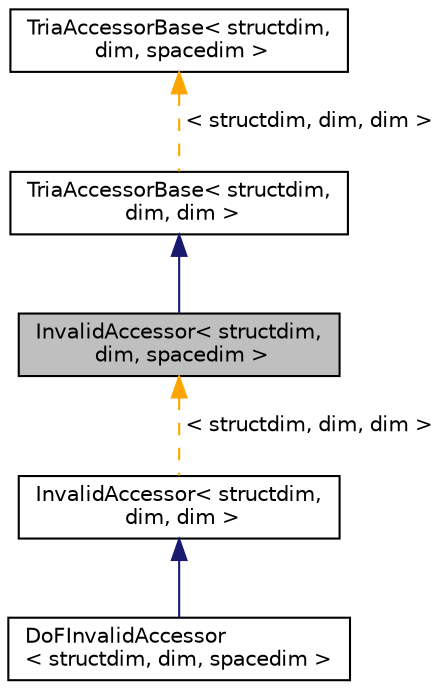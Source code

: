 digraph "InvalidAccessor&lt; structdim, dim, spacedim &gt;"
{
 // LATEX_PDF_SIZE
  edge [fontname="Helvetica",fontsize="10",labelfontname="Helvetica",labelfontsize="10"];
  node [fontname="Helvetica",fontsize="10",shape=record];
  Node1 [label="InvalidAccessor\< structdim,\l dim, spacedim \>",height=0.2,width=0.4,color="black", fillcolor="grey75", style="filled", fontcolor="black",tooltip=" "];
  Node2 -> Node1 [dir="back",color="midnightblue",fontsize="10",style="solid",fontname="Helvetica"];
  Node2 [label="TriaAccessorBase\< structdim,\l dim, dim \>",height=0.2,width=0.4,color="black", fillcolor="white", style="filled",URL="$classTriaAccessorBase.html",tooltip=" "];
  Node3 -> Node2 [dir="back",color="orange",fontsize="10",style="dashed",label=" \< structdim, dim, dim \>" ,fontname="Helvetica"];
  Node3 [label="TriaAccessorBase\< structdim,\l dim, spacedim \>",height=0.2,width=0.4,color="black", fillcolor="white", style="filled",URL="$classTriaAccessorBase.html",tooltip=" "];
  Node1 -> Node4 [dir="back",color="orange",fontsize="10",style="dashed",label=" \< structdim, dim, dim \>" ,fontname="Helvetica"];
  Node4 [label="InvalidAccessor\< structdim,\l dim, dim \>",height=0.2,width=0.4,color="black", fillcolor="white", style="filled",URL="$classInvalidAccessor.html",tooltip=" "];
  Node4 -> Node5 [dir="back",color="midnightblue",fontsize="10",style="solid",fontname="Helvetica"];
  Node5 [label="DoFInvalidAccessor\l\< structdim, dim, spacedim \>",height=0.2,width=0.4,color="black", fillcolor="white", style="filled",URL="$classDoFInvalidAccessor.html",tooltip=" "];
}
